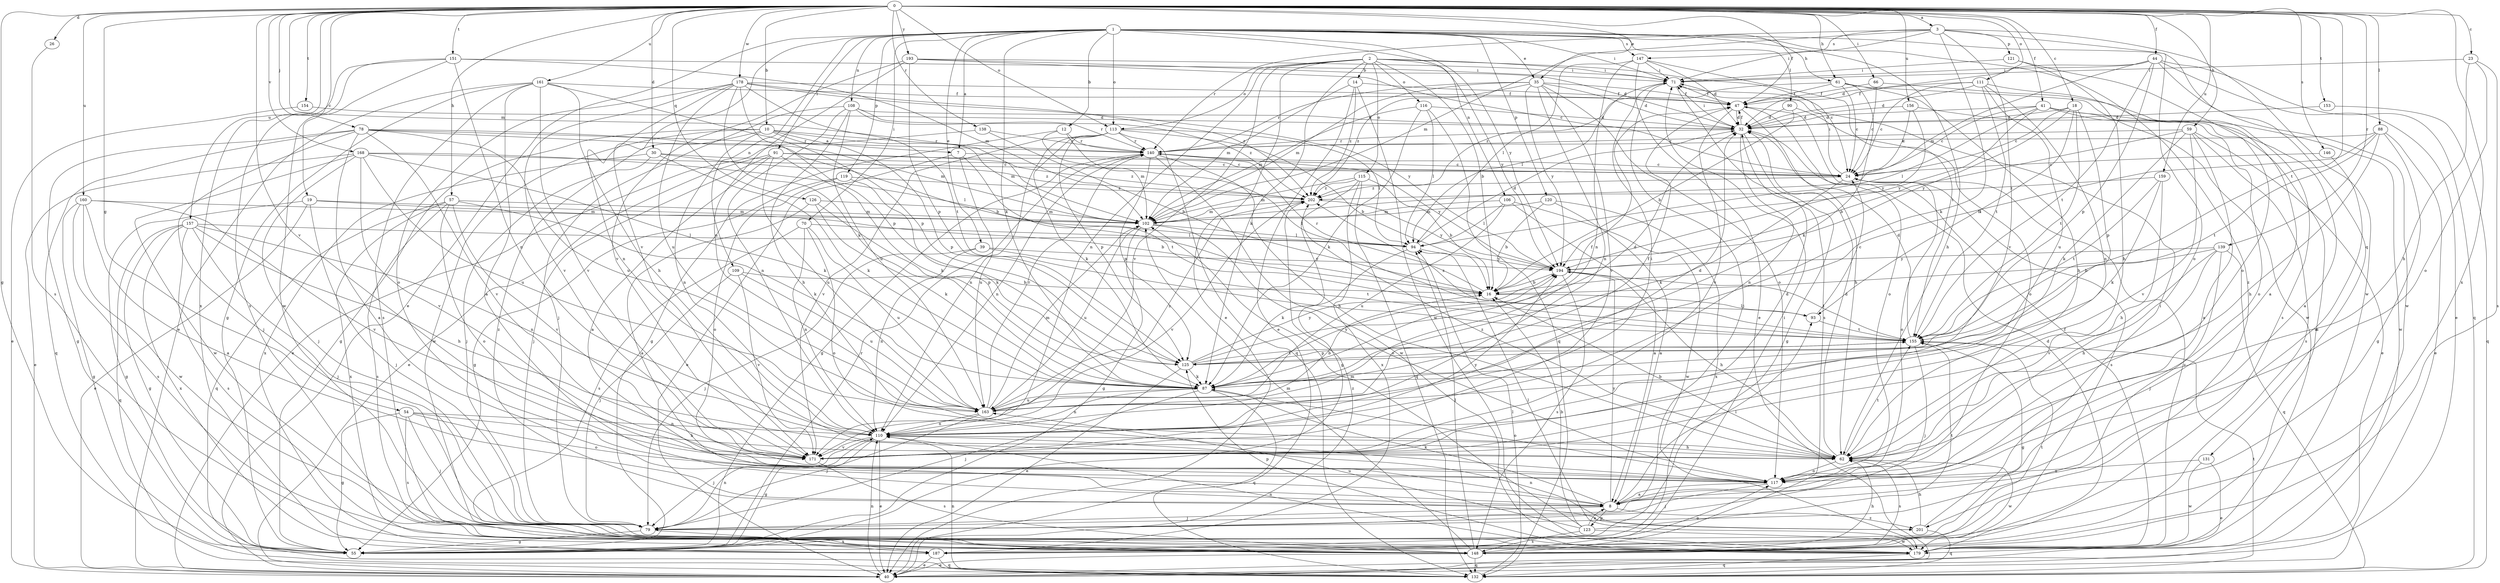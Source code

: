 strict digraph  {
0;
1;
2;
3;
7;
8;
10;
12;
14;
16;
18;
19;
23;
24;
26;
30;
32;
35;
39;
40;
41;
44;
47;
54;
55;
57;
59;
61;
62;
66;
70;
71;
78;
79;
87;
88;
90;
91;
93;
94;
102;
106;
108;
109;
110;
111;
113;
115;
116;
117;
119;
120;
121;
123;
125;
126;
131;
132;
138;
139;
140;
146;
147;
148;
151;
153;
154;
155;
156;
157;
159;
160;
161;
163;
168;
171;
178;
179;
187;
193;
194;
201;
202;
0 -> 3  [label=a];
0 -> 10  [label=b];
0 -> 18  [label=c];
0 -> 19  [label=c];
0 -> 23  [label=c];
0 -> 26  [label=d];
0 -> 30  [label=d];
0 -> 35  [label=e];
0 -> 41  [label=f];
0 -> 44  [label=f];
0 -> 47  [label=f];
0 -> 54  [label=g];
0 -> 55  [label=g];
0 -> 57  [label=h];
0 -> 59  [label=h];
0 -> 61  [label=h];
0 -> 66  [label=i];
0 -> 78  [label=j];
0 -> 88  [label=l];
0 -> 102  [label=m];
0 -> 111  [label=o];
0 -> 113  [label=o];
0 -> 126  [label=q];
0 -> 138  [label=r];
0 -> 139  [label=r];
0 -> 146  [label=s];
0 -> 151  [label=t];
0 -> 153  [label=t];
0 -> 154  [label=t];
0 -> 155  [label=t];
0 -> 156  [label=u];
0 -> 157  [label=u];
0 -> 159  [label=u];
0 -> 160  [label=u];
0 -> 161  [label=u];
0 -> 168  [label=v];
0 -> 171  [label=v];
0 -> 178  [label=w];
0 -> 187  [label=x];
0 -> 193  [label=y];
1 -> 7  [label=a];
1 -> 12  [label=b];
1 -> 35  [label=e];
1 -> 39  [label=e];
1 -> 40  [label=e];
1 -> 61  [label=h];
1 -> 62  [label=h];
1 -> 70  [label=i];
1 -> 71  [label=i];
1 -> 87  [label=k];
1 -> 90  [label=l];
1 -> 91  [label=l];
1 -> 106  [label=n];
1 -> 108  [label=n];
1 -> 109  [label=n];
1 -> 113  [label=o];
1 -> 119  [label=p];
1 -> 120  [label=p];
1 -> 131  [label=q];
1 -> 147  [label=s];
1 -> 171  [label=v];
1 -> 194  [label=y];
1 -> 201  [label=z];
2 -> 14  [label=b];
2 -> 16  [label=b];
2 -> 24  [label=c];
2 -> 40  [label=e];
2 -> 71  [label=i];
2 -> 87  [label=k];
2 -> 110  [label=n];
2 -> 113  [label=o];
2 -> 115  [label=o];
2 -> 116  [label=o];
2 -> 171  [label=v];
2 -> 194  [label=y];
3 -> 71  [label=i];
3 -> 87  [label=k];
3 -> 102  [label=m];
3 -> 117  [label=o];
3 -> 121  [label=p];
3 -> 140  [label=r];
3 -> 147  [label=s];
3 -> 171  [label=v];
3 -> 179  [label=w];
7 -> 24  [label=c];
7 -> 40  [label=e];
7 -> 155  [label=t];
7 -> 163  [label=u];
8 -> 79  [label=j];
8 -> 87  [label=k];
8 -> 93  [label=l];
8 -> 123  [label=p];
8 -> 194  [label=y];
8 -> 201  [label=z];
10 -> 7  [label=a];
10 -> 55  [label=g];
10 -> 102  [label=m];
10 -> 110  [label=n];
10 -> 125  [label=p];
10 -> 140  [label=r];
10 -> 179  [label=w];
10 -> 201  [label=z];
12 -> 55  [label=g];
12 -> 93  [label=l];
12 -> 102  [label=m];
12 -> 140  [label=r];
14 -> 40  [label=e];
14 -> 47  [label=f];
14 -> 102  [label=m];
14 -> 179  [label=w];
14 -> 202  [label=z];
16 -> 93  [label=l];
16 -> 140  [label=r];
18 -> 24  [label=c];
18 -> 32  [label=d];
18 -> 93  [label=l];
18 -> 125  [label=p];
18 -> 155  [label=t];
18 -> 194  [label=y];
19 -> 16  [label=b];
19 -> 40  [label=e];
19 -> 55  [label=g];
19 -> 79  [label=j];
19 -> 102  [label=m];
23 -> 62  [label=h];
23 -> 71  [label=i];
23 -> 117  [label=o];
23 -> 148  [label=s];
24 -> 71  [label=i];
24 -> 87  [label=k];
24 -> 117  [label=o];
24 -> 148  [label=s];
24 -> 202  [label=z];
26 -> 148  [label=s];
30 -> 24  [label=c];
30 -> 79  [label=j];
30 -> 87  [label=k];
30 -> 187  [label=x];
30 -> 202  [label=z];
32 -> 47  [label=f];
32 -> 55  [label=g];
32 -> 71  [label=i];
32 -> 110  [label=n];
32 -> 140  [label=r];
35 -> 32  [label=d];
35 -> 47  [label=f];
35 -> 102  [label=m];
35 -> 110  [label=n];
35 -> 117  [label=o];
35 -> 140  [label=r];
35 -> 171  [label=v];
35 -> 194  [label=y];
35 -> 202  [label=z];
39 -> 79  [label=j];
39 -> 110  [label=n];
39 -> 155  [label=t];
39 -> 194  [label=y];
40 -> 110  [label=n];
40 -> 202  [label=z];
41 -> 8  [label=a];
41 -> 24  [label=c];
41 -> 32  [label=d];
41 -> 94  [label=l];
41 -> 148  [label=s];
41 -> 179  [label=w];
41 -> 194  [label=y];
44 -> 32  [label=d];
44 -> 40  [label=e];
44 -> 71  [label=i];
44 -> 102  [label=m];
44 -> 125  [label=p];
44 -> 132  [label=q];
44 -> 155  [label=t];
44 -> 179  [label=w];
47 -> 32  [label=d];
47 -> 62  [label=h];
47 -> 117  [label=o];
47 -> 171  [label=v];
54 -> 55  [label=g];
54 -> 62  [label=h];
54 -> 79  [label=j];
54 -> 110  [label=n];
54 -> 117  [label=o];
54 -> 148  [label=s];
55 -> 140  [label=r];
57 -> 87  [label=k];
57 -> 102  [label=m];
57 -> 117  [label=o];
57 -> 132  [label=q];
57 -> 148  [label=s];
57 -> 171  [label=v];
57 -> 187  [label=x];
59 -> 8  [label=a];
59 -> 16  [label=b];
59 -> 40  [label=e];
59 -> 87  [label=k];
59 -> 140  [label=r];
59 -> 148  [label=s];
59 -> 171  [label=v];
61 -> 24  [label=c];
61 -> 47  [label=f];
61 -> 62  [label=h];
61 -> 87  [label=k];
61 -> 179  [label=w];
61 -> 202  [label=z];
62 -> 16  [label=b];
62 -> 32  [label=d];
62 -> 117  [label=o];
62 -> 148  [label=s];
62 -> 155  [label=t];
62 -> 179  [label=w];
62 -> 202  [label=z];
66 -> 24  [label=c];
66 -> 47  [label=f];
66 -> 148  [label=s];
70 -> 94  [label=l];
70 -> 110  [label=n];
70 -> 117  [label=o];
70 -> 148  [label=s];
70 -> 163  [label=u];
71 -> 47  [label=f];
71 -> 79  [label=j];
71 -> 94  [label=l];
71 -> 148  [label=s];
78 -> 8  [label=a];
78 -> 16  [label=b];
78 -> 55  [label=g];
78 -> 79  [label=j];
78 -> 102  [label=m];
78 -> 132  [label=q];
78 -> 140  [label=r];
78 -> 163  [label=u];
78 -> 171  [label=v];
79 -> 55  [label=g];
79 -> 110  [label=n];
79 -> 187  [label=x];
87 -> 47  [label=f];
87 -> 79  [label=j];
87 -> 110  [label=n];
87 -> 117  [label=o];
87 -> 132  [label=q];
87 -> 163  [label=u];
87 -> 194  [label=y];
88 -> 16  [label=b];
88 -> 40  [label=e];
88 -> 55  [label=g];
88 -> 62  [label=h];
88 -> 140  [label=r];
88 -> 155  [label=t];
90 -> 16  [label=b];
90 -> 32  [label=d];
90 -> 117  [label=o];
91 -> 8  [label=a];
91 -> 24  [label=c];
91 -> 40  [label=e];
91 -> 79  [label=j];
91 -> 87  [label=k];
91 -> 163  [label=u];
91 -> 202  [label=z];
93 -> 24  [label=c];
93 -> 155  [label=t];
94 -> 32  [label=d];
94 -> 87  [label=k];
94 -> 194  [label=y];
102 -> 55  [label=g];
102 -> 94  [label=l];
102 -> 117  [label=o];
102 -> 163  [label=u];
106 -> 8  [label=a];
106 -> 94  [label=l];
106 -> 102  [label=m];
106 -> 163  [label=u];
106 -> 179  [label=w];
108 -> 32  [label=d];
108 -> 62  [label=h];
108 -> 79  [label=j];
108 -> 110  [label=n];
108 -> 140  [label=r];
108 -> 163  [label=u];
108 -> 202  [label=z];
109 -> 16  [label=b];
109 -> 79  [label=j];
109 -> 163  [label=u];
109 -> 171  [label=v];
110 -> 40  [label=e];
110 -> 55  [label=g];
110 -> 62  [label=h];
110 -> 71  [label=i];
110 -> 79  [label=j];
110 -> 171  [label=v];
111 -> 8  [label=a];
111 -> 24  [label=c];
111 -> 32  [label=d];
111 -> 47  [label=f];
111 -> 110  [label=n];
111 -> 155  [label=t];
111 -> 163  [label=u];
113 -> 16  [label=b];
113 -> 87  [label=k];
113 -> 94  [label=l];
113 -> 110  [label=n];
113 -> 125  [label=p];
113 -> 132  [label=q];
113 -> 140  [label=r];
113 -> 171  [label=v];
115 -> 16  [label=b];
115 -> 55  [label=g];
115 -> 102  [label=m];
115 -> 132  [label=q];
115 -> 187  [label=x];
115 -> 202  [label=z];
116 -> 32  [label=d];
116 -> 87  [label=k];
116 -> 94  [label=l];
116 -> 102  [label=m];
116 -> 132  [label=q];
117 -> 8  [label=a];
117 -> 79  [label=j];
119 -> 55  [label=g];
119 -> 87  [label=k];
119 -> 117  [label=o];
119 -> 202  [label=z];
120 -> 8  [label=a];
120 -> 16  [label=b];
120 -> 102  [label=m];
120 -> 187  [label=x];
121 -> 62  [label=h];
121 -> 71  [label=i];
121 -> 117  [label=o];
123 -> 8  [label=a];
123 -> 16  [label=b];
123 -> 102  [label=m];
123 -> 148  [label=s];
123 -> 155  [label=t];
123 -> 163  [label=u];
123 -> 179  [label=w];
125 -> 32  [label=d];
125 -> 40  [label=e];
125 -> 87  [label=k];
125 -> 155  [label=t];
125 -> 194  [label=y];
126 -> 8  [label=a];
126 -> 87  [label=k];
126 -> 102  [label=m];
126 -> 125  [label=p];
131 -> 40  [label=e];
131 -> 117  [label=o];
131 -> 179  [label=w];
132 -> 94  [label=l];
132 -> 110  [label=n];
132 -> 155  [label=t];
138 -> 16  [label=b];
138 -> 40  [label=e];
138 -> 140  [label=r];
139 -> 16  [label=b];
139 -> 62  [label=h];
139 -> 79  [label=j];
139 -> 132  [label=q];
139 -> 171  [label=v];
139 -> 194  [label=y];
140 -> 24  [label=c];
140 -> 55  [label=g];
140 -> 62  [label=h];
140 -> 110  [label=n];
140 -> 125  [label=p];
140 -> 179  [label=w];
140 -> 194  [label=y];
146 -> 8  [label=a];
146 -> 24  [label=c];
147 -> 32  [label=d];
147 -> 40  [label=e];
147 -> 71  [label=i];
147 -> 94  [label=l];
147 -> 110  [label=n];
147 -> 155  [label=t];
148 -> 40  [label=e];
148 -> 62  [label=h];
148 -> 71  [label=i];
148 -> 94  [label=l];
148 -> 102  [label=m];
148 -> 132  [label=q];
151 -> 71  [label=i];
151 -> 102  [label=m];
151 -> 110  [label=n];
151 -> 148  [label=s];
151 -> 179  [label=w];
151 -> 187  [label=x];
153 -> 32  [label=d];
153 -> 132  [label=q];
154 -> 32  [label=d];
154 -> 40  [label=e];
155 -> 32  [label=d];
155 -> 55  [label=g];
155 -> 79  [label=j];
155 -> 125  [label=p];
155 -> 202  [label=z];
156 -> 24  [label=c];
156 -> 32  [label=d];
156 -> 117  [label=o];
156 -> 194  [label=y];
157 -> 55  [label=g];
157 -> 62  [label=h];
157 -> 79  [label=j];
157 -> 94  [label=l];
157 -> 110  [label=n];
157 -> 132  [label=q];
157 -> 148  [label=s];
157 -> 187  [label=x];
159 -> 62  [label=h];
159 -> 87  [label=k];
159 -> 155  [label=t];
159 -> 202  [label=z];
160 -> 8  [label=a];
160 -> 55  [label=g];
160 -> 102  [label=m];
160 -> 148  [label=s];
160 -> 171  [label=v];
160 -> 179  [label=w];
161 -> 8  [label=a];
161 -> 40  [label=e];
161 -> 47  [label=f];
161 -> 55  [label=g];
161 -> 62  [label=h];
161 -> 125  [label=p];
161 -> 148  [label=s];
161 -> 171  [label=v];
163 -> 16  [label=b];
163 -> 32  [label=d];
163 -> 47  [label=f];
163 -> 79  [label=j];
163 -> 102  [label=m];
163 -> 110  [label=n];
163 -> 140  [label=r];
163 -> 202  [label=z];
168 -> 24  [label=c];
168 -> 40  [label=e];
168 -> 79  [label=j];
168 -> 87  [label=k];
168 -> 94  [label=l];
168 -> 163  [label=u];
168 -> 171  [label=v];
168 -> 179  [label=w];
171 -> 32  [label=d];
171 -> 148  [label=s];
171 -> 194  [label=y];
178 -> 47  [label=f];
178 -> 87  [label=k];
178 -> 110  [label=n];
178 -> 117  [label=o];
178 -> 125  [label=p];
178 -> 155  [label=t];
178 -> 163  [label=u];
178 -> 171  [label=v];
178 -> 194  [label=y];
178 -> 202  [label=z];
179 -> 24  [label=c];
179 -> 32  [label=d];
179 -> 47  [label=f];
179 -> 94  [label=l];
179 -> 110  [label=n];
179 -> 125  [label=p];
179 -> 132  [label=q];
187 -> 40  [label=e];
187 -> 117  [label=o];
187 -> 132  [label=q];
187 -> 155  [label=t];
193 -> 24  [label=c];
193 -> 32  [label=d];
193 -> 71  [label=i];
193 -> 125  [label=p];
193 -> 163  [label=u];
193 -> 171  [label=v];
194 -> 16  [label=b];
194 -> 62  [label=h];
194 -> 148  [label=s];
194 -> 155  [label=t];
201 -> 62  [label=h];
201 -> 71  [label=i];
201 -> 110  [label=n];
201 -> 132  [label=q];
202 -> 102  [label=m];
202 -> 171  [label=v];
202 -> 194  [label=y];
}
